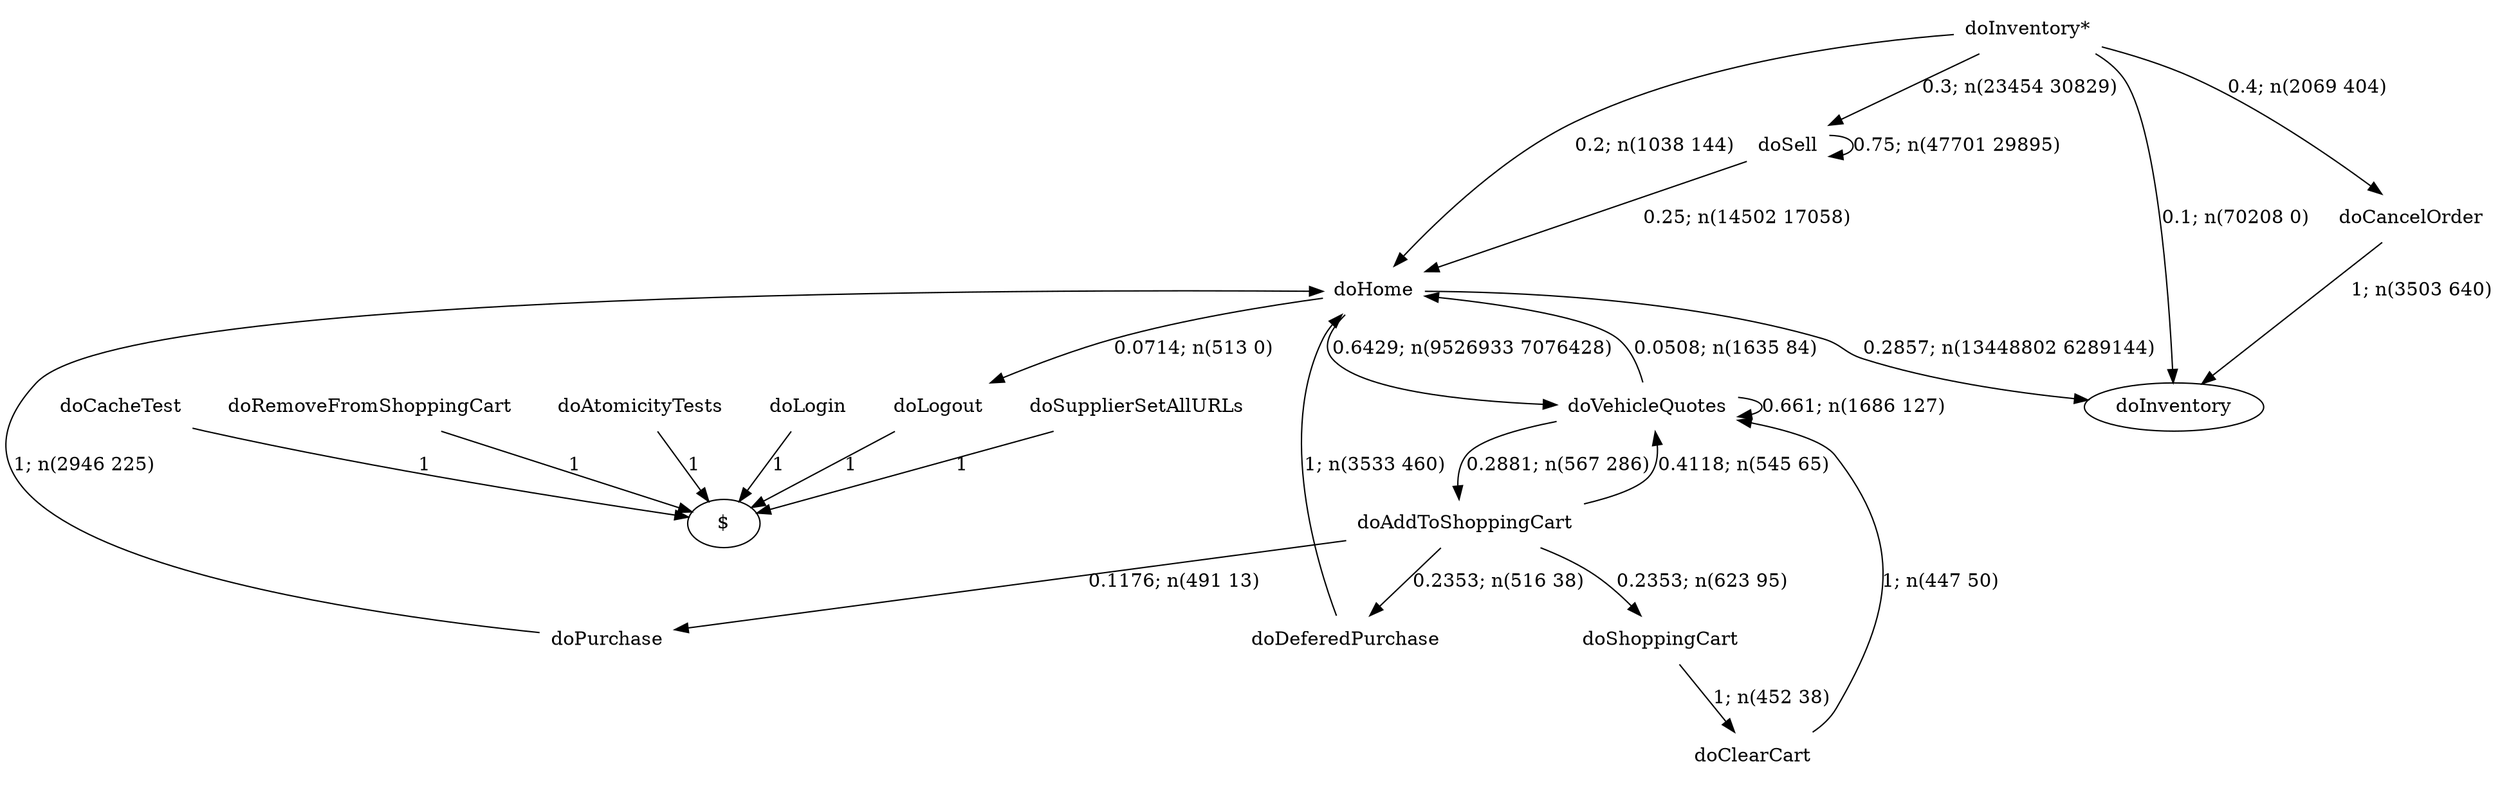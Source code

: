 digraph G {"doInventory*" [label="doInventory*",shape=none];"doSupplierSetAllURLs" [label="doSupplierSetAllURLs",shape=none];"doAtomicityTests" [label="doAtomicityTests",shape=none];"doCacheTest" [label="doCacheTest",shape=none];"doLogin" [label="doLogin",shape=none];"doVehicleQuotes" [label="doVehicleQuotes",shape=none];"doAddToShoppingCart" [label="doAddToShoppingCart",shape=none];"doDeferedPurchase" [label="doDeferedPurchase",shape=none];"doHome" [label="doHome",shape=none];"doShoppingCart" [label="doShoppingCart",shape=none];"doClearCart" [label="doClearCart",shape=none];"doPurchase" [label="doPurchase",shape=none];"doSell" [label="doSell",shape=none];"doLogout" [label="doLogout",shape=none];"doCancelOrder" [label="doCancelOrder",shape=none];"doRemoveFromShoppingCart" [label="doRemoveFromShoppingCart",shape=none];"doInventory*"->"doInventory" [style=solid,label="0.1; n(70208 0)"];"doInventory*"->"doHome" [style=solid,label="0.2; n(1038 144)"];"doInventory*"->"doSell" [style=solid,label="0.3; n(23454 30829)"];"doInventory*"->"doCancelOrder" [style=solid,label="0.4; n(2069 404)"];"doSupplierSetAllURLs"->"$" [style=solid,label="1"];"doAtomicityTests"->"$" [style=solid,label="1"];"doCacheTest"->"$" [style=solid,label="1"];"doLogin"->"$" [style=solid,label="1"];"doVehicleQuotes"->"doVehicleQuotes" [style=solid,label="0.661; n(1686 127)"];"doVehicleQuotes"->"doAddToShoppingCart" [style=solid,label="0.2881; n(567 286)"];"doVehicleQuotes"->"doHome" [style=solid,label="0.0508; n(1635 84)"];"doAddToShoppingCart"->"doVehicleQuotes" [style=solid,label="0.4118; n(545 65)"];"doAddToShoppingCart"->"doDeferedPurchase" [style=solid,label="0.2353; n(516 38)"];"doAddToShoppingCart"->"doShoppingCart" [style=solid,label="0.2353; n(623 95)"];"doAddToShoppingCart"->"doPurchase" [style=solid,label="0.1176; n(491 13)"];"doDeferedPurchase"->"doHome" [style=solid,label="1; n(3533 460)"];"doHome"->"doInventory" [style=solid,label="0.2857; n(13448802 6289144)"];"doHome"->"doVehicleQuotes" [style=solid,label="0.6429; n(9526933 7076428)"];"doHome"->"doLogout" [style=solid,label="0.0714; n(513 0)"];"doShoppingCart"->"doClearCart" [style=solid,label="1; n(452 38)"];"doClearCart"->"doVehicleQuotes" [style=solid,label="1; n(447 50)"];"doPurchase"->"doHome" [style=solid,label="1; n(2946 225)"];"doSell"->"doHome" [style=solid,label="0.25; n(14502 17058)"];"doSell"->"doSell" [style=solid,label="0.75; n(47701 29895)"];"doLogout"->"$" [style=solid,label="1"];"doCancelOrder"->"doInventory" [style=solid,label="1; n(3503 640)"];"doRemoveFromShoppingCart"->"$" [style=solid,label="1"];}